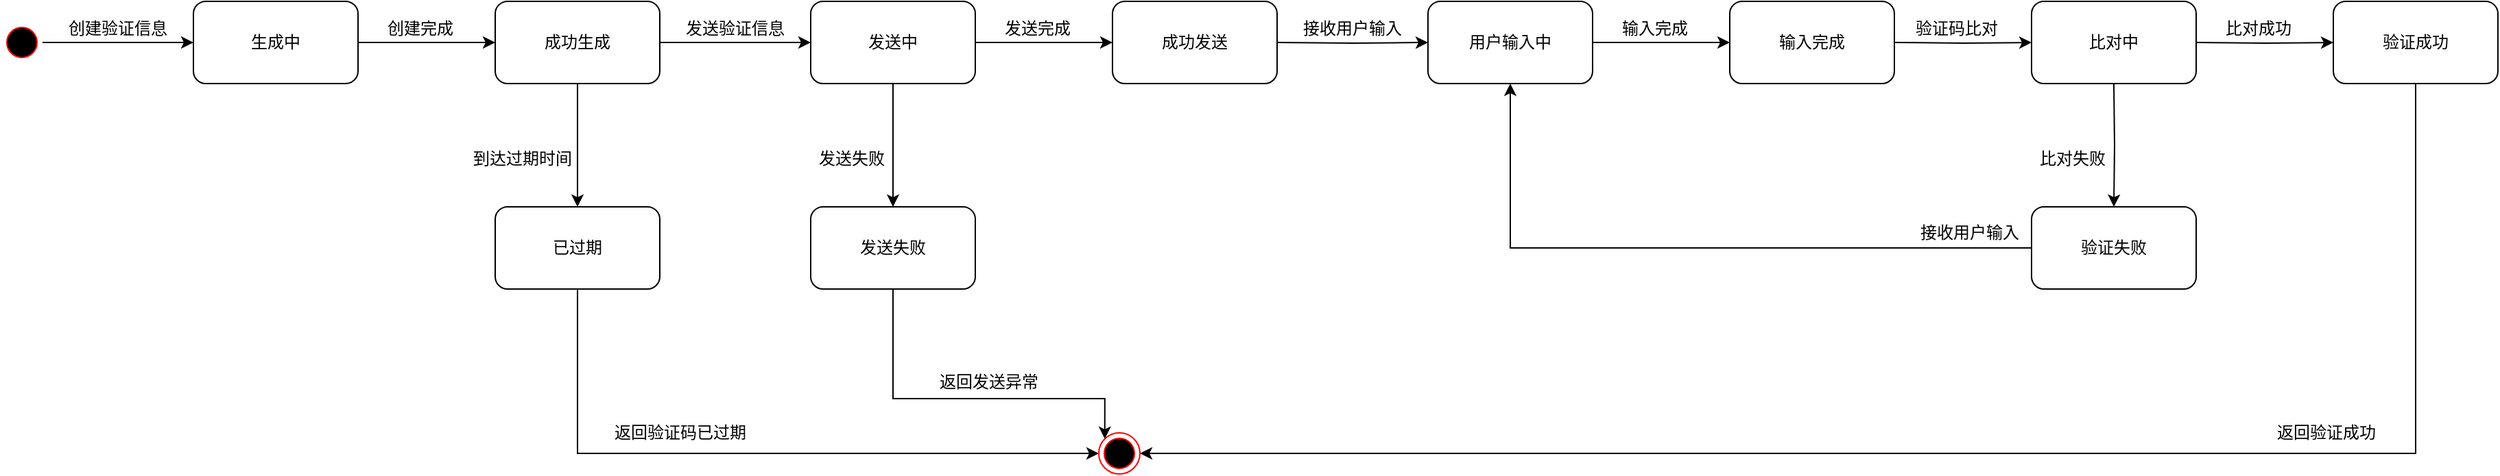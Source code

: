 <mxfile version="22.1.18" type="github">
  <diagram name="第 1 页" id="WLKe82YckZ-AthvR6e3o">
    <mxGraphModel dx="1407" dy="720" grid="1" gridSize="10" guides="1" tooltips="1" connect="1" arrows="1" fold="1" page="1" pageScale="1" pageWidth="827" pageHeight="1169" math="0" shadow="0">
      <root>
        <mxCell id="0" />
        <mxCell id="1" parent="0" />
        <mxCell id="-nO4xTUv9DtAdoL6QTUD-12" style="edgeStyle=orthogonalEdgeStyle;rounded=0;orthogonalLoop=1;jettySize=auto;html=1;entryX=0;entryY=0.5;entryDx=0;entryDy=0;" edge="1" parent="1" source="-nO4xTUv9DtAdoL6QTUD-2" target="-nO4xTUv9DtAdoL6QTUD-11">
          <mxGeometry relative="1" as="geometry" />
        </mxCell>
        <mxCell id="-nO4xTUv9DtAdoL6QTUD-2" value="生成中" style="rounded=1;whiteSpace=wrap;html=1;" vertex="1" parent="1">
          <mxGeometry x="190" y="270" width="120" height="60" as="geometry" />
        </mxCell>
        <mxCell id="-nO4xTUv9DtAdoL6QTUD-10" style="edgeStyle=orthogonalEdgeStyle;rounded=0;orthogonalLoop=1;jettySize=auto;html=1;" edge="1" parent="1" source="-nO4xTUv9DtAdoL6QTUD-5" target="-nO4xTUv9DtAdoL6QTUD-2">
          <mxGeometry relative="1" as="geometry" />
        </mxCell>
        <mxCell id="-nO4xTUv9DtAdoL6QTUD-5" value="" style="ellipse;html=1;shape=startState;fillColor=#000000;strokeColor=#ff0000;" vertex="1" parent="1">
          <mxGeometry x="50" y="285" width="30" height="30" as="geometry" />
        </mxCell>
        <mxCell id="-nO4xTUv9DtAdoL6QTUD-9" value="创建验证信息" style="text;html=1;strokeColor=none;fillColor=none;align=center;verticalAlign=middle;whiteSpace=wrap;rounded=0;" vertex="1" parent="1">
          <mxGeometry x="70" y="275" width="130" height="30" as="geometry" />
        </mxCell>
        <mxCell id="-nO4xTUv9DtAdoL6QTUD-19" style="edgeStyle=orthogonalEdgeStyle;rounded=0;orthogonalLoop=1;jettySize=auto;html=1;" edge="1" parent="1" source="-nO4xTUv9DtAdoL6QTUD-11" target="-nO4xTUv9DtAdoL6QTUD-15">
          <mxGeometry relative="1" as="geometry" />
        </mxCell>
        <mxCell id="-nO4xTUv9DtAdoL6QTUD-31" style="edgeStyle=orthogonalEdgeStyle;rounded=0;orthogonalLoop=1;jettySize=auto;html=1;" edge="1" parent="1" source="-nO4xTUv9DtAdoL6QTUD-11" target="-nO4xTUv9DtAdoL6QTUD-30">
          <mxGeometry relative="1" as="geometry" />
        </mxCell>
        <mxCell id="-nO4xTUv9DtAdoL6QTUD-11" value="成功生成" style="rounded=1;whiteSpace=wrap;html=1;" vertex="1" parent="1">
          <mxGeometry x="410" y="270" width="120" height="60" as="geometry" />
        </mxCell>
        <mxCell id="-nO4xTUv9DtAdoL6QTUD-13" value="创建完成" style="text;html=1;align=center;verticalAlign=middle;resizable=0;points=[];autosize=1;strokeColor=none;fillColor=none;" vertex="1" parent="1">
          <mxGeometry x="320" y="275" width="70" height="30" as="geometry" />
        </mxCell>
        <mxCell id="-nO4xTUv9DtAdoL6QTUD-14" style="edgeStyle=orthogonalEdgeStyle;rounded=0;orthogonalLoop=1;jettySize=auto;html=1;entryX=0;entryY=0.5;entryDx=0;entryDy=0;" edge="1" parent="1" source="-nO4xTUv9DtAdoL6QTUD-15" target="-nO4xTUv9DtAdoL6QTUD-17">
          <mxGeometry relative="1" as="geometry" />
        </mxCell>
        <mxCell id="-nO4xTUv9DtAdoL6QTUD-34" style="edgeStyle=orthogonalEdgeStyle;rounded=0;orthogonalLoop=1;jettySize=auto;html=1;entryX=0.5;entryY=0;entryDx=0;entryDy=0;" edge="1" parent="1" source="-nO4xTUv9DtAdoL6QTUD-15" target="-nO4xTUv9DtAdoL6QTUD-33">
          <mxGeometry relative="1" as="geometry" />
        </mxCell>
        <mxCell id="-nO4xTUv9DtAdoL6QTUD-15" value="发送中" style="rounded=1;whiteSpace=wrap;html=1;" vertex="1" parent="1">
          <mxGeometry x="640" y="270" width="120" height="60" as="geometry" />
        </mxCell>
        <mxCell id="-nO4xTUv9DtAdoL6QTUD-17" value="成功发送" style="rounded=1;whiteSpace=wrap;html=1;" vertex="1" parent="1">
          <mxGeometry x="860" y="270" width="120" height="60" as="geometry" />
        </mxCell>
        <mxCell id="-nO4xTUv9DtAdoL6QTUD-18" value="发送完成" style="text;html=1;align=center;verticalAlign=middle;resizable=0;points=[];autosize=1;strokeColor=none;fillColor=none;" vertex="1" parent="1">
          <mxGeometry x="770" y="275" width="70" height="30" as="geometry" />
        </mxCell>
        <mxCell id="-nO4xTUv9DtAdoL6QTUD-20" value="发送验证信息" style="text;html=1;strokeColor=none;fillColor=none;align=center;verticalAlign=middle;whiteSpace=wrap;rounded=0;" vertex="1" parent="1">
          <mxGeometry x="520" y="275" width="130" height="30" as="geometry" />
        </mxCell>
        <mxCell id="-nO4xTUv9DtAdoL6QTUD-21" style="edgeStyle=orthogonalEdgeStyle;rounded=0;orthogonalLoop=1;jettySize=auto;html=1;" edge="1" parent="1" target="-nO4xTUv9DtAdoL6QTUD-23">
          <mxGeometry relative="1" as="geometry">
            <mxPoint x="980" y="300" as="sourcePoint" />
          </mxGeometry>
        </mxCell>
        <mxCell id="-nO4xTUv9DtAdoL6QTUD-22" style="edgeStyle=orthogonalEdgeStyle;rounded=0;orthogonalLoop=1;jettySize=auto;html=1;entryX=0;entryY=0.5;entryDx=0;entryDy=0;" edge="1" parent="1" source="-nO4xTUv9DtAdoL6QTUD-23" target="-nO4xTUv9DtAdoL6QTUD-24">
          <mxGeometry relative="1" as="geometry" />
        </mxCell>
        <mxCell id="-nO4xTUv9DtAdoL6QTUD-23" value="用户输入中" style="rounded=1;whiteSpace=wrap;html=1;" vertex="1" parent="1">
          <mxGeometry x="1090" y="270" width="120" height="60" as="geometry" />
        </mxCell>
        <mxCell id="-nO4xTUv9DtAdoL6QTUD-24" value="输入完成" style="rounded=1;whiteSpace=wrap;html=1;" vertex="1" parent="1">
          <mxGeometry x="1310" y="270" width="120" height="60" as="geometry" />
        </mxCell>
        <mxCell id="-nO4xTUv9DtAdoL6QTUD-25" value="输入完成" style="text;html=1;align=center;verticalAlign=middle;resizable=0;points=[];autosize=1;strokeColor=none;fillColor=none;" vertex="1" parent="1">
          <mxGeometry x="1220" y="275" width="70" height="30" as="geometry" />
        </mxCell>
        <mxCell id="-nO4xTUv9DtAdoL6QTUD-26" value="接收用户输入" style="text;html=1;strokeColor=none;fillColor=none;align=center;verticalAlign=middle;whiteSpace=wrap;rounded=0;" vertex="1" parent="1">
          <mxGeometry x="970" y="275" width="130" height="30" as="geometry" />
        </mxCell>
        <mxCell id="-nO4xTUv9DtAdoL6QTUD-27" style="edgeStyle=orthogonalEdgeStyle;rounded=0;orthogonalLoop=1;jettySize=auto;html=1;entryX=0;entryY=0.5;entryDx=0;entryDy=0;" edge="1" parent="1" target="-nO4xTUv9DtAdoL6QTUD-28">
          <mxGeometry relative="1" as="geometry">
            <mxPoint x="1430" y="300" as="sourcePoint" />
          </mxGeometry>
        </mxCell>
        <mxCell id="-nO4xTUv9DtAdoL6QTUD-28" value="比对中" style="rounded=1;whiteSpace=wrap;html=1;" vertex="1" parent="1">
          <mxGeometry x="1530" y="270" width="120" height="60" as="geometry" />
        </mxCell>
        <mxCell id="-nO4xTUv9DtAdoL6QTUD-29" value="验证码比对" style="text;html=1;align=center;verticalAlign=middle;resizable=0;points=[];autosize=1;strokeColor=none;fillColor=none;" vertex="1" parent="1">
          <mxGeometry x="1435" y="275" width="80" height="30" as="geometry" />
        </mxCell>
        <mxCell id="-nO4xTUv9DtAdoL6QTUD-38" style="edgeStyle=orthogonalEdgeStyle;rounded=0;orthogonalLoop=1;jettySize=auto;html=1;entryX=0;entryY=0.5;entryDx=0;entryDy=0;" edge="1" parent="1" source="-nO4xTUv9DtAdoL6QTUD-30" target="-nO4xTUv9DtAdoL6QTUD-37">
          <mxGeometry relative="1" as="geometry">
            <Array as="points">
              <mxPoint x="470" y="600" />
              <mxPoint x="690" y="600" />
            </Array>
          </mxGeometry>
        </mxCell>
        <mxCell id="-nO4xTUv9DtAdoL6QTUD-30" value="已过期" style="rounded=1;whiteSpace=wrap;html=1;" vertex="1" parent="1">
          <mxGeometry x="410" y="420" width="120" height="60" as="geometry" />
        </mxCell>
        <mxCell id="-nO4xTUv9DtAdoL6QTUD-32" value="到达过期时间" style="text;html=1;strokeColor=none;fillColor=none;align=center;verticalAlign=middle;whiteSpace=wrap;rounded=0;" vertex="1" parent="1">
          <mxGeometry x="390" y="370" width="80" height="30" as="geometry" />
        </mxCell>
        <mxCell id="-nO4xTUv9DtAdoL6QTUD-39" style="edgeStyle=orthogonalEdgeStyle;rounded=0;orthogonalLoop=1;jettySize=auto;html=1;entryX=0;entryY=0;entryDx=0;entryDy=0;" edge="1" parent="1" source="-nO4xTUv9DtAdoL6QTUD-33" target="-nO4xTUv9DtAdoL6QTUD-37">
          <mxGeometry relative="1" as="geometry">
            <Array as="points">
              <mxPoint x="700" y="560" />
              <mxPoint x="854" y="560" />
            </Array>
          </mxGeometry>
        </mxCell>
        <mxCell id="-nO4xTUv9DtAdoL6QTUD-33" value="发送失败" style="rounded=1;whiteSpace=wrap;html=1;" vertex="1" parent="1">
          <mxGeometry x="640" y="420" width="120" height="60" as="geometry" />
        </mxCell>
        <mxCell id="-nO4xTUv9DtAdoL6QTUD-35" value="发送失败" style="text;html=1;strokeColor=none;fillColor=none;align=center;verticalAlign=middle;whiteSpace=wrap;rounded=0;" vertex="1" parent="1">
          <mxGeometry x="640" y="370" width="60" height="30" as="geometry" />
        </mxCell>
        <mxCell id="-nO4xTUv9DtAdoL6QTUD-37" value="" style="ellipse;html=1;shape=endState;fillColor=#000000;strokeColor=#ff0000;" vertex="1" parent="1">
          <mxGeometry x="850" y="585" width="30" height="30" as="geometry" />
        </mxCell>
        <mxCell id="-nO4xTUv9DtAdoL6QTUD-41" value="返回验证码已过期" style="text;html=1;strokeColor=none;fillColor=none;align=center;verticalAlign=middle;whiteSpace=wrap;rounded=0;" vertex="1" parent="1">
          <mxGeometry x="480" y="570" width="130" height="30" as="geometry" />
        </mxCell>
        <mxCell id="-nO4xTUv9DtAdoL6QTUD-42" value="返回发送异常" style="text;html=1;strokeColor=none;fillColor=none;align=center;verticalAlign=middle;whiteSpace=wrap;rounded=0;" vertex="1" parent="1">
          <mxGeometry x="720" y="533" width="100" height="30" as="geometry" />
        </mxCell>
        <mxCell id="-nO4xTUv9DtAdoL6QTUD-47" style="edgeStyle=orthogonalEdgeStyle;rounded=0;orthogonalLoop=1;jettySize=auto;html=1;entryX=0;entryY=0.5;entryDx=0;entryDy=0;" edge="1" parent="1" target="-nO4xTUv9DtAdoL6QTUD-48">
          <mxGeometry relative="1" as="geometry">
            <mxPoint x="1650" y="300" as="sourcePoint" />
          </mxGeometry>
        </mxCell>
        <mxCell id="-nO4xTUv9DtAdoL6QTUD-51" style="edgeStyle=orthogonalEdgeStyle;rounded=0;orthogonalLoop=1;jettySize=auto;html=1;entryX=1;entryY=0.5;entryDx=0;entryDy=0;" edge="1" parent="1" source="-nO4xTUv9DtAdoL6QTUD-48" target="-nO4xTUv9DtAdoL6QTUD-37">
          <mxGeometry relative="1" as="geometry">
            <Array as="points">
              <mxPoint x="1810" y="600" />
            </Array>
          </mxGeometry>
        </mxCell>
        <mxCell id="-nO4xTUv9DtAdoL6QTUD-48" value="验证成功" style="rounded=1;whiteSpace=wrap;html=1;" vertex="1" parent="1">
          <mxGeometry x="1750" y="270" width="120" height="60" as="geometry" />
        </mxCell>
        <mxCell id="-nO4xTUv9DtAdoL6QTUD-49" value="比对成功" style="text;html=1;align=center;verticalAlign=middle;resizable=0;points=[];autosize=1;strokeColor=none;fillColor=none;" vertex="1" parent="1">
          <mxGeometry x="1660" y="275" width="70" height="30" as="geometry" />
        </mxCell>
        <mxCell id="-nO4xTUv9DtAdoL6QTUD-52" value="返回验证成功" style="text;html=1;strokeColor=none;fillColor=none;align=center;verticalAlign=middle;whiteSpace=wrap;rounded=0;" vertex="1" parent="1">
          <mxGeometry x="1670" y="570" width="150" height="30" as="geometry" />
        </mxCell>
        <mxCell id="-nO4xTUv9DtAdoL6QTUD-53" style="edgeStyle=orthogonalEdgeStyle;rounded=0;orthogonalLoop=1;jettySize=auto;html=1;entryX=0.5;entryY=0;entryDx=0;entryDy=0;" edge="1" parent="1" target="-nO4xTUv9DtAdoL6QTUD-54">
          <mxGeometry relative="1" as="geometry">
            <mxPoint x="1590" y="330" as="sourcePoint" />
          </mxGeometry>
        </mxCell>
        <mxCell id="-nO4xTUv9DtAdoL6QTUD-56" style="edgeStyle=orthogonalEdgeStyle;rounded=0;orthogonalLoop=1;jettySize=auto;html=1;entryX=0.5;entryY=1;entryDx=0;entryDy=0;" edge="1" parent="1" source="-nO4xTUv9DtAdoL6QTUD-54" target="-nO4xTUv9DtAdoL6QTUD-23">
          <mxGeometry relative="1" as="geometry" />
        </mxCell>
        <mxCell id="-nO4xTUv9DtAdoL6QTUD-54" value="验证失败" style="rounded=1;whiteSpace=wrap;html=1;" vertex="1" parent="1">
          <mxGeometry x="1530" y="420" width="120" height="60" as="geometry" />
        </mxCell>
        <mxCell id="-nO4xTUv9DtAdoL6QTUD-55" value="比对失败" style="text;html=1;strokeColor=none;fillColor=none;align=center;verticalAlign=middle;whiteSpace=wrap;rounded=0;" vertex="1" parent="1">
          <mxGeometry x="1530" y="370" width="60" height="30" as="geometry" />
        </mxCell>
        <mxCell id="-nO4xTUv9DtAdoL6QTUD-57" value="接收用户输入" style="text;html=1;strokeColor=none;fillColor=none;align=center;verticalAlign=middle;whiteSpace=wrap;rounded=0;" vertex="1" parent="1">
          <mxGeometry x="1420" y="424" width="130" height="30" as="geometry" />
        </mxCell>
      </root>
    </mxGraphModel>
  </diagram>
</mxfile>
